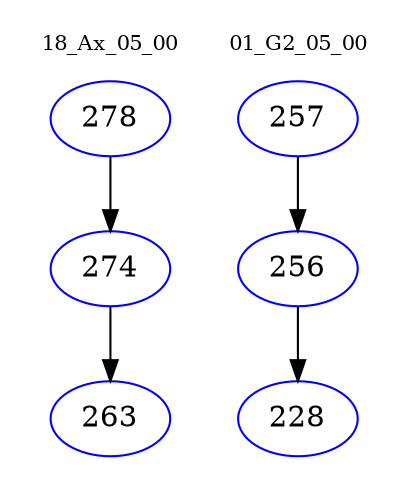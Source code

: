 digraph{
subgraph cluster_0 {
color = white
label = "18_Ax_05_00";
fontsize=10;
T0_278 [label="278", color="blue"]
T0_278 -> T0_274 [color="black"]
T0_274 [label="274", color="blue"]
T0_274 -> T0_263 [color="black"]
T0_263 [label="263", color="blue"]
}
subgraph cluster_1 {
color = white
label = "01_G2_05_00";
fontsize=10;
T1_257 [label="257", color="blue"]
T1_257 -> T1_256 [color="black"]
T1_256 [label="256", color="blue"]
T1_256 -> T1_228 [color="black"]
T1_228 [label="228", color="blue"]
}
}
